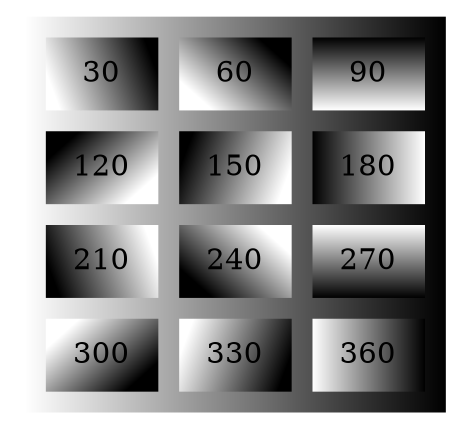 graph {
a [label=<
<table bgcolor="white:black" border="0" cellpadding="10" cellspacing="10" gradientangle="0">
<tr>
<td bgcolor="white:black" gradientangle="30" width="54">30</td>
<td bgcolor="white:black" gradientangle="60" width="54">60</td>
<td bgcolor="white:black" gradientangle="90" width="54">90</td>
</tr>
<tr>
<td bgcolor="white:black" gradientangle="120">120</td>
<td bgcolor="white:black" gradientangle="150">150</td>
<td bgcolor="white:black" gradientangle="180">180</td>
</tr>
<tr>
<td bgcolor="white:black" gradientangle="210">210</td>
<td bgcolor="white:black" gradientangle="240">240</td>
<td bgcolor="white:black" gradientangle="270">270</td>
</tr>
<tr>
<td bgcolor="white:black" gradientangle="300">300</td>
<td bgcolor="white:black" gradientangle="330">330</td>
<td bgcolor="white:black" gradientangle="360">360</td>
</tr>
</table>
>, shape=none]
}
